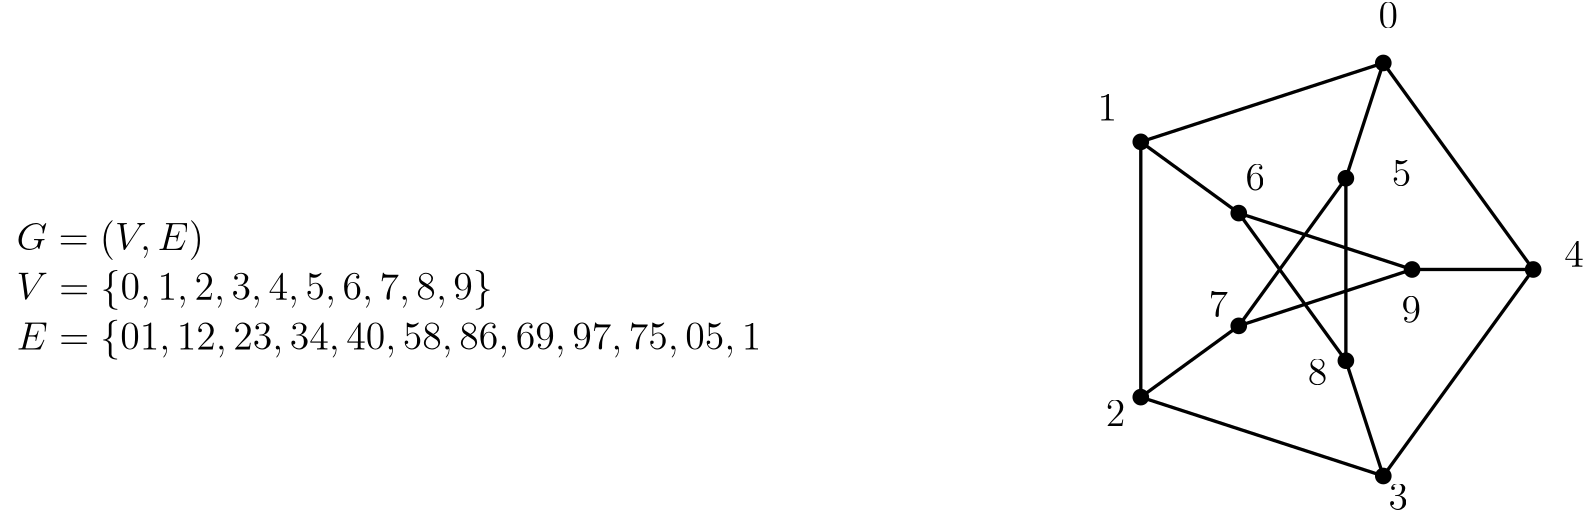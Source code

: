 <?xml version="1.0"?>
<!DOCTYPE ipe SYSTEM "ipe.dtd">
<ipe version="70005" creator="Ipe 7.1.4">
<info created="D:20140523180234" modified="D:20140523180234"/>
<ipestyle name="basic">
<symbol name="arrow/arc(spx)">
<path stroke="sym-stroke" fill="sym-stroke" pen="sym-pen">
0 0 m
-1 0.333 l
-1 -0.333 l
h
</path>
</symbol>
<symbol name="arrow/farc(spx)">
<path stroke="sym-stroke" fill="white" pen="sym-pen">
0 0 m
-1 0.333 l
-1 -0.333 l
h
</path>
</symbol>
<symbol name="mark/circle(sx)" transformations="translations">
<path fill="sym-stroke">
0.6 0 0 0.6 0 0 e
0.4 0 0 0.4 0 0 e
</path>
</symbol>
<symbol name="mark/disk(sx)" transformations="translations">
<path fill="sym-stroke">
0.6 0 0 0.6 0 0 e
</path>
</symbol>
<symbol name="mark/fdisk(sfx)" transformations="translations">
<group>
<path fill="sym-fill">
0.5 0 0 0.5 0 0 e
</path>
<path fill="sym-stroke" fillrule="eofill">
0.6 0 0 0.6 0 0 e
0.4 0 0 0.4 0 0 e
</path>
</group>
</symbol>
<symbol name="mark/box(sx)" transformations="translations">
<path fill="sym-stroke" fillrule="eofill">
-0.6 -0.6 m
0.6 -0.6 l
0.6 0.6 l
-0.6 0.6 l
h
-0.4 -0.4 m
0.4 -0.4 l
0.4 0.4 l
-0.4 0.4 l
h
</path>
</symbol>
<symbol name="mark/square(sx)" transformations="translations">
<path fill="sym-stroke">
-0.6 -0.6 m
0.6 -0.6 l
0.6 0.6 l
-0.6 0.6 l
h
</path>
</symbol>
<symbol name="mark/fsquare(sfx)" transformations="translations">
<group>
<path fill="sym-fill">
-0.5 -0.5 m
0.5 -0.5 l
0.5 0.5 l
-0.5 0.5 l
h
</path>
<path fill="sym-stroke" fillrule="eofill">
-0.6 -0.6 m
0.6 -0.6 l
0.6 0.6 l
-0.6 0.6 l
h
-0.4 -0.4 m
0.4 -0.4 l
0.4 0.4 l
-0.4 0.4 l
h
</path>
</group>
</symbol>
<symbol name="mark/cross(sx)" transformations="translations">
<group>
<path fill="sym-stroke">
-0.43 -0.57 m
0.57 0.43 l
0.43 0.57 l
-0.57 -0.43 l
h
</path>
<path fill="sym-stroke">
-0.43 0.57 m
0.57 -0.43 l
0.43 -0.57 l
-0.57 0.43 l
h
</path>
</group>
</symbol>
<symbol name="arrow/fnormal(spx)">
<path stroke="sym-stroke" fill="white" pen="sym-pen">
0 0 m
-1 0.333 l
-1 -0.333 l
h
</path>
</symbol>
<symbol name="arrow/pointed(spx)">
<path stroke="sym-stroke" fill="sym-stroke" pen="sym-pen">
0 0 m
-1 0.333 l
-0.8 0 l
-1 -0.333 l
h
</path>
</symbol>
<symbol name="arrow/fpointed(spx)">
<path stroke="sym-stroke" fill="white" pen="sym-pen">
0 0 m
-1 0.333 l
-0.8 0 l
-1 -0.333 l
h
</path>
</symbol>
<symbol name="arrow/linear(spx)">
<path stroke="sym-stroke" pen="sym-pen">
-1 0.333 m
0 0 l
-1 -0.333 l
</path>
</symbol>
<symbol name="arrow/fdouble(spx)">
<path stroke="sym-stroke" fill="white" pen="sym-pen">
0 0 m
-1 0.333 l
-1 -0.333 l
h
-1 0 m
-2 0.333 l
-2 -0.333 l
h
</path>
</symbol>
<symbol name="arrow/double(spx)">
<path stroke="sym-stroke" fill="sym-stroke" pen="sym-pen">
0 0 m
-1 0.333 l
-1 -0.333 l
h
-1 0 m
-2 0.333 l
-2 -0.333 l
h
</path>
</symbol>
<pen name="heavier" value="0.8"/>
<pen name="fat" value="1.2"/>
<pen name="ultrafat" value="2"/>
<symbolsize name="large" value="5"/>
<symbolsize name="small" value="2"/>
<symbolsize name="tiny" value="1.1"/>
<arrowsize name="large" value="10"/>
<arrowsize name="small" value="5"/>
<arrowsize name="tiny" value="3"/>
<color name="red" value="1 0 0"/>
<color name="green" value="0 1 0"/>
<color name="blue" value="0 0 1"/>
<color name="yellow" value="1 1 0"/>
<color name="orange" value="1 0.647 0"/>
<color name="gold" value="1 0.843 0"/>
<color name="purple" value="0.627 0.125 0.941"/>
<color name="gray" value="0.745"/>
<color name="brown" value="0.647 0.165 0.165"/>
<color name="navy" value="0 0 0.502"/>
<color name="pink" value="1 0.753 0.796"/>
<color name="seagreen" value="0.18 0.545 0.341"/>
<color name="turquoise" value="0.251 0.878 0.816"/>
<color name="violet" value="0.933 0.51 0.933"/>
<color name="darkblue" value="0 0 0.545"/>
<color name="darkcyan" value="0 0.545 0.545"/>
<color name="darkgray" value="0.663"/>
<color name="darkgreen" value="0 0.392 0"/>
<color name="darkmagenta" value="0.545 0 0.545"/>
<color name="darkorange" value="1 0.549 0"/>
<color name="darkred" value="0.545 0 0"/>
<color name="lightblue" value="0.678 0.847 0.902"/>
<color name="lightcyan" value="0.878 1 1"/>
<color name="lightgray" value="0.827"/>
<color name="lightgreen" value="0.565 0.933 0.565"/>
<color name="lightyellow" value="1 1 0.878"/>
<dashstyle name="dashed" value="[4] 0"/>
<dashstyle name="dotted" value="[1 3] 0"/>
<dashstyle name="dash dotted" value="[4 2 1 2] 0"/>
<dashstyle name="dash dot dotted" value="[4 2 1 2 1 2] 0"/>
<textsize name="large" value="\large"/>
<textsize name="Large" value="\Large"/>
<textsize name="LARGE" value="\LARGE"/>
<textsize name="huge" value="\huge"/>
<textsize name="Huge" value="\Huge"/>
<textsize name="small" value="\small"/>
<textsize name="footnote" value="\footnotesize"/>
<textsize name="tiny" value="\tiny"/>
<textstyle name="center" begin="\begin{center}" end="\end{center}"/>
<textstyle name="itemize" begin="\begin{itemize}" end="\end{itemize}"/>
<textstyle name="item" begin="\begin{itemize}\item{}" end="\end{itemize}"/>
<gridsize name="4 pts" value="4"/>
<gridsize name="8 pts (~3 mm)" value="8"/>
<gridsize name="16 pts (~6 mm)" value="16"/>
<gridsize name="32 pts (~12 mm)" value="32"/>
<gridsize name="10 pts (~3.5 mm)" value="10"/>
<gridsize name="20 pts (~7 mm)" value="20"/>
<gridsize name="14 pts (~5 mm)" value="14"/>
<gridsize name="28 pts (~10 mm)" value="28"/>
<gridsize name="56 pts (~20 mm)" value="56"/>
<anglesize name="90 deg" value="90"/>
<anglesize name="60 deg" value="60"/>
<anglesize name="45 deg" value="45"/>
<anglesize name="30 deg" value="30"/>
<anglesize name="22.5 deg" value="22.5"/>
<tiling name="falling" angle="-60" step="4" width="1"/>
<tiling name="rising" angle="30" step="4" width="1"/>
</ipestyle>
<page>
<layer name="alpha"/>
<view layers="alpha" active="alpha"/>
<path layer="alpha" matrix="0.762172 0 0 0.763026 145.113 115.992" stroke="black" pen="fat">
550.45 512 m
479.659 609.436 l
365.116 572.219 l
365.116 451.781 l
479.659 414.564 l
h
</path>
<use matrix="0.762172 0 0 0.763026 145.113 115.992" name="mark/disk(sx)" pos="365.116 572.219" size="normal" stroke="black"/>
<use matrix="0.762172 0 0 0.763026 145.113 115.992" name="mark/disk(sx)" pos="479.659 609.436" size="large" stroke="black"/>
<use matrix="0.762172 0 0 0.763026 145.113 115.992" name="mark/disk(sx)" pos="365.116 572.219" size="large" stroke="black"/>
<use matrix="0.762172 0 0 0.763026 145.113 115.992" name="mark/disk(sx)" pos="550.45 512" size="large" stroke="black"/>
<use matrix="0.762172 0 0 0.763026 145.113 115.992" name="mark/disk(sx)" pos="479.659 414.564" size="large" stroke="black"/>
<use matrix="0.762172 0 0 0.763026 145.113 115.992" name="mark/disk(sx)" pos="365.116 451.781" size="large" stroke="black"/>
<use matrix="0.762172 0 0 0.763026 145.113 115.992" name="mark/disk(sx)" pos="411.388 485.4" size="large" stroke="black"/>
<use matrix="0.762172 0 0 0.763026 145.113 115.992" name="mark/disk(sx)" pos="411.388 538.6" size="large" stroke="black"/>
<use matrix="0.762172 0 0 0.763026 145.113 115.992" name="mark/disk(sx)" pos="461.985 555.04" size="large" stroke="black"/>
<use matrix="0.762172 0 0 0.763026 145.113 115.992" name="mark/disk(sx)" pos="493.255 512" size="large" stroke="black"/>
<use matrix="0.762172 0 0 0.763026 145.113 115.992" name="mark/disk(sx)" pos="461.985 468.96" size="large" stroke="black"/>
<path matrix="0.762172 0 0 0.763026 145.113 115.992" stroke="black" pen="fat">
411.388 538.6 m
493.255 512 l
411.388 485.4 l
461.985 555.04 l
461.985 468.96 l
411.388 538.6 l
411.388 538.6 l
</path>
<path matrix="0.762172 0 0 0.763026 145.113 115.992" stroke="black" pen="fat">
365.116 572.219 m
411.388 538.6 l
</path>
<path matrix="0.762172 0 0 0.763026 145.113 115.992" stroke="black" pen="fat">
479.659 609.436 m
461.985 555.04 l
</path>
<path matrix="0.762172 0 0 0.763026 145.113 115.992" stroke="black" pen="fat">
550.45 512 m
493.255 512 l
</path>
<path matrix="0.762172 0 0 0.763026 145.113 115.992" stroke="black" pen="fat">
479.659 414.564 m
461.985 468.96 l
</path>
<path matrix="0.762172 0 0 0.763026 145.113 115.992" stroke="black" pen="fat">
365.116 451.781 m
411.388 485.4 l
</path>
<text matrix="1 0 0 1 -21.8935 -37.2781" transformations="translations" pos="35.6022 574.496" stroke="black" type="minipage" width="271.598" height="34.837" depth="29.92" valign="top" size="Large">$$\begin{array}{l}
G=(V,E)\\
V = \{0,1,2,3,4,5,6,7,8,9\}\\
E = \left\lbrace 01,12,23,34,40,58,86,69,97,75,05,16,27,38,49\right\rbrace
\end{array}$$</text>
<text transformations="translations" pos="508.975 593.431" stroke="black" type="label" width="7.024" height="9.245" depth="0" valign="baseline" size="Large">$0$</text>
<text transformations="translations" pos="407.792 560.295" stroke="black" type="label" width="7.024" height="9.245" depth="0" valign="baseline" size="Large">$1$</text>
<text transformations="translations" pos="410.75 450.236" stroke="black" type="label" width="7.024" height="9.245" depth="0" valign="baseline" size="Large">$2$</text>
<text transformations="translations" pos="512.525 420.058" stroke="black" type="label" width="7.024" height="9.245" depth="0" valign="baseline" size="Large">$3$</text>
<text transformations="translations" pos="575.839 507.632" stroke="black" type="label" width="7.024" height="9.245" depth="0" valign="baseline" size="Large">$4$</text>
<text transformations="translations" pos="513.709 536.626" stroke="black" type="label" width="7.024" height="9.245" depth="0" valign="baseline" size="Large">$5$</text>
<text matrix="1 0 0 1 8.3011 15.5851" transformations="translations" pos="452.762 519.467" stroke="black" type="label" width="7.024" height="9.245" depth="0" valign="baseline" size="Large">$6$</text>
<text matrix="1 0 0 1 -1.40051 -8.05294" transformations="translations" pos="449.212 497.573" stroke="black" type="label" width="7.024" height="9.245" depth="0" valign="baseline" size="Large">$7$</text>
<text matrix="1 0 0 1 -5.91716 -9.46746" transformations="translations" pos="489.448 474.496" stroke="black" type="label" width="7.024" height="9.245" depth="0" valign="baseline" size="Large">$8$</text>
<text matrix="1 0 0 1 -0.591716 -6.50888" transformations="translations" pos="517.851 494.023" stroke="black" type="label" width="7.024" height="9.245" depth="0" valign="baseline" size="Large">$9$</text>
</page>
</ipe>
